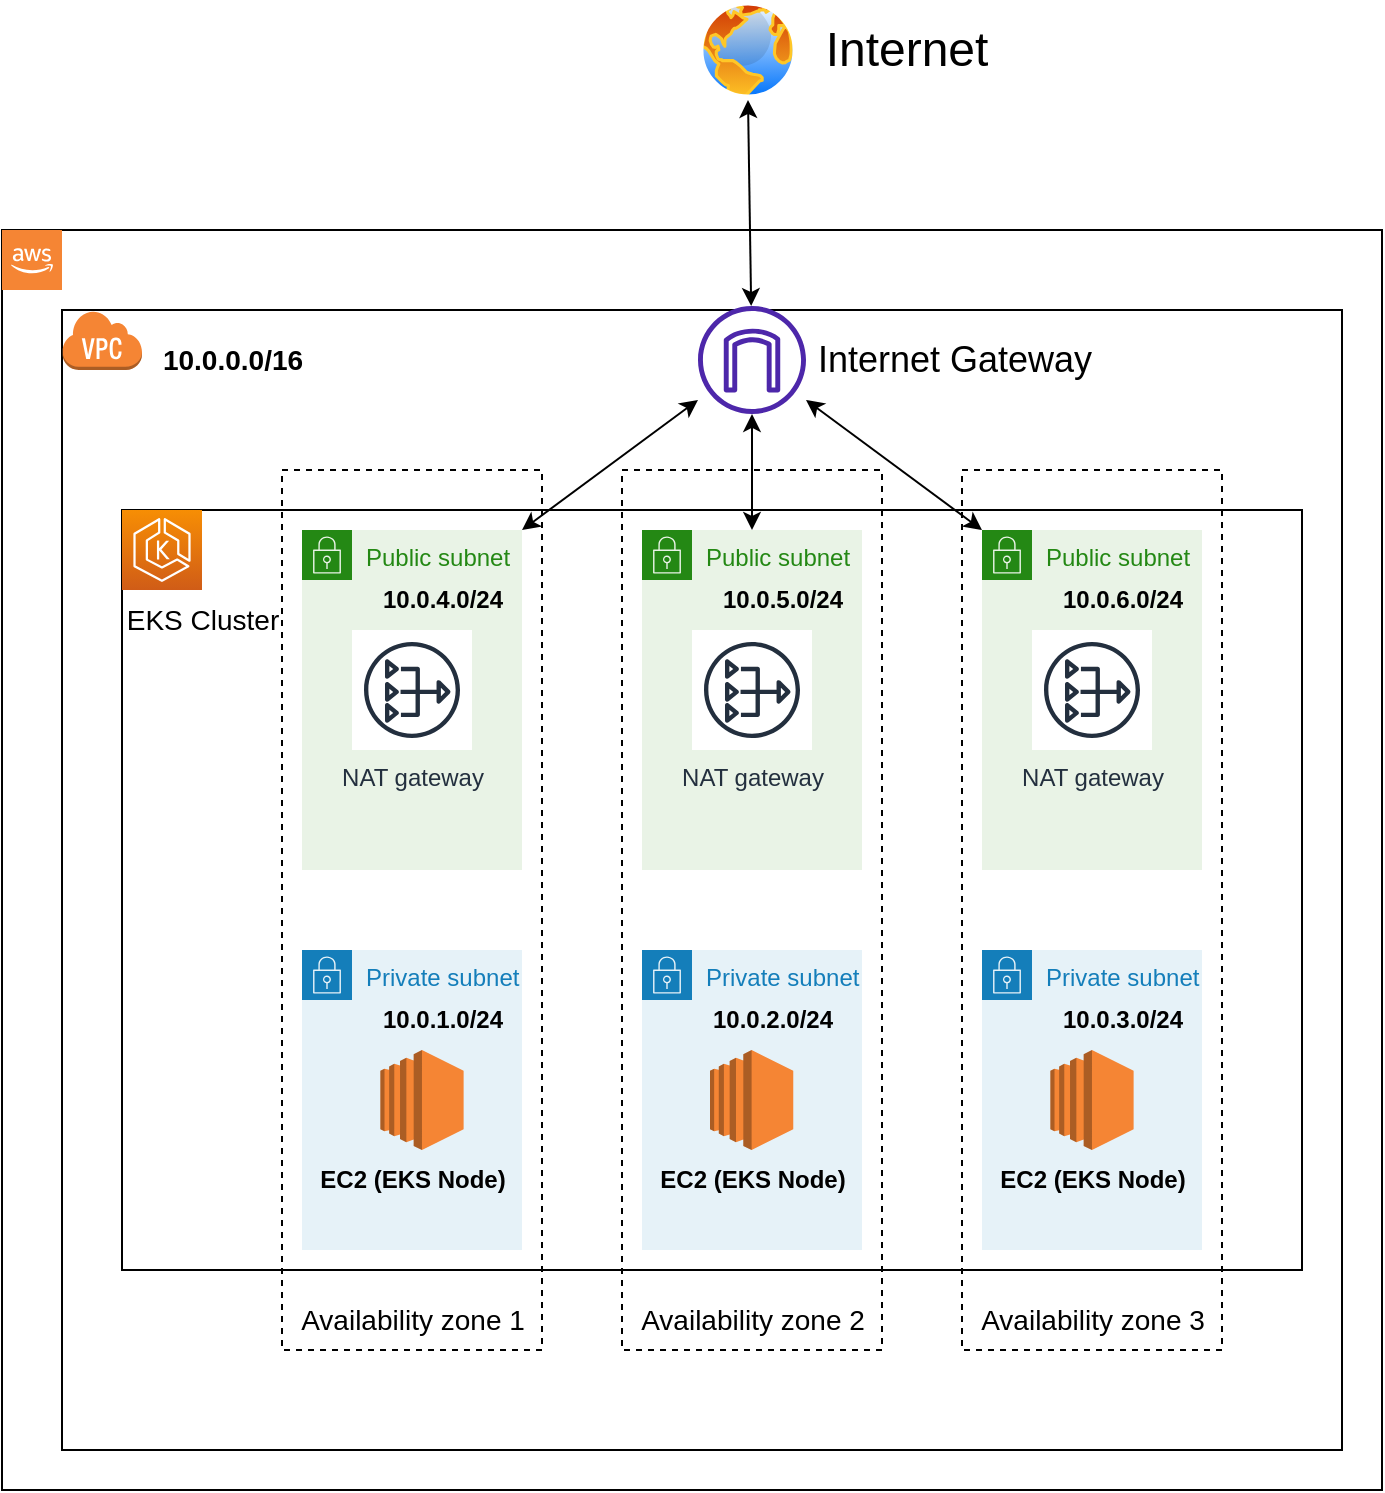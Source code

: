 <mxfile version="20.0.4" type="github">
  <diagram id="8AQnCX7OdMc-iVm9ZzNL" name="Page-1">
    <mxGraphModel dx="1422" dy="749" grid="1" gridSize="10" guides="1" tooltips="1" connect="1" arrows="1" fold="1" page="1" pageScale="1" pageWidth="850" pageHeight="1100" math="0" shadow="0">
      <root>
        <mxCell id="0" />
        <mxCell id="1" parent="0" />
        <mxCell id="m_9JroBOXVeFUNd9tMO1-3" value="" style="rounded=0;whiteSpace=wrap;html=1;fillColor=none;" vertex="1" parent="1">
          <mxGeometry x="50" y="140" width="690" height="630" as="geometry" />
        </mxCell>
        <mxCell id="m_9JroBOXVeFUNd9tMO1-4" value="" style="rounded=0;whiteSpace=wrap;html=1;fillColor=none;" vertex="1" parent="1">
          <mxGeometry x="80" y="180" width="640" height="570" as="geometry" />
        </mxCell>
        <mxCell id="m_9JroBOXVeFUNd9tMO1-5" value="" style="outlineConnect=0;dashed=0;verticalLabelPosition=bottom;verticalAlign=top;align=center;html=1;shape=mxgraph.aws3.cloud_2;fillColor=#F58534;gradientColor=none;" vertex="1" parent="1">
          <mxGeometry x="50" y="140" width="30" height="30" as="geometry" />
        </mxCell>
        <mxCell id="m_9JroBOXVeFUNd9tMO1-6" value="" style="outlineConnect=0;dashed=0;verticalLabelPosition=bottom;verticalAlign=top;align=center;html=1;shape=mxgraph.aws3.virtual_private_cloud;fillColor=#F58534;gradientColor=none;" vertex="1" parent="1">
          <mxGeometry x="80" y="180" width="40" height="30" as="geometry" />
        </mxCell>
        <mxCell id="m_9JroBOXVeFUNd9tMO1-8" value="" style="rounded=0;whiteSpace=wrap;html=1;dashed=1;glass=0;shadow=0;sketch=0;gradientColor=none;gradientDirection=north;fillColor=none;" vertex="1" parent="1">
          <mxGeometry x="190" y="260" width="130" height="440" as="geometry" />
        </mxCell>
        <mxCell id="m_9JroBOXVeFUNd9tMO1-9" value="" style="rounded=0;whiteSpace=wrap;html=1;dashed=1;glass=0;shadow=0;sketch=0;gradientColor=none;gradientDirection=north;fillColor=none;" vertex="1" parent="1">
          <mxGeometry x="360" y="260" width="130" height="440" as="geometry" />
        </mxCell>
        <mxCell id="m_9JroBOXVeFUNd9tMO1-10" value="" style="rounded=0;whiteSpace=wrap;html=1;dashed=1;glass=0;shadow=0;sketch=0;gradientColor=none;gradientDirection=north;fillColor=none;" vertex="1" parent="1">
          <mxGeometry x="530" y="260" width="130" height="440" as="geometry" />
        </mxCell>
        <mxCell id="m_9JroBOXVeFUNd9tMO1-13" value="" style="rounded=0;whiteSpace=wrap;html=1;shadow=0;glass=0;sketch=0;fillColor=none;gradientColor=none;gradientDirection=north;" vertex="1" parent="1">
          <mxGeometry x="110" y="280" width="590" height="380" as="geometry" />
        </mxCell>
        <mxCell id="m_9JroBOXVeFUNd9tMO1-14" value="" style="sketch=0;points=[[0,0,0],[0.25,0,0],[0.5,0,0],[0.75,0,0],[1,0,0],[0,1,0],[0.25,1,0],[0.5,1,0],[0.75,1,0],[1,1,0],[0,0.25,0],[0,0.5,0],[0,0.75,0],[1,0.25,0],[1,0.5,0],[1,0.75,0]];outlineConnect=0;fontColor=#232F3E;gradientColor=#F78E04;gradientDirection=north;fillColor=#D05C17;strokeColor=#ffffff;dashed=0;verticalLabelPosition=bottom;verticalAlign=top;align=center;html=1;fontSize=12;fontStyle=0;aspect=fixed;shape=mxgraph.aws4.resourceIcon;resIcon=mxgraph.aws4.eks;rounded=0;shadow=0;glass=0;" vertex="1" parent="1">
          <mxGeometry x="110" y="280" width="40" height="40" as="geometry" />
        </mxCell>
        <mxCell id="m_9JroBOXVeFUNd9tMO1-15" value="&lt;font style=&quot;font-size: 14px;&quot;&gt;Availability zone 2&lt;/font&gt;" style="text;html=1;resizable=0;autosize=1;align=center;verticalAlign=middle;points=[];fillColor=none;strokeColor=none;rounded=0;shadow=0;glass=0;sketch=0;" vertex="1" parent="1">
          <mxGeometry x="360" y="670" width="130" height="30" as="geometry" />
        </mxCell>
        <mxCell id="m_9JroBOXVeFUNd9tMO1-16" value="&lt;font style=&quot;font-size: 14px;&quot;&gt;Availability zone 1&lt;/font&gt;" style="text;html=1;resizable=0;autosize=1;align=center;verticalAlign=middle;points=[];fillColor=none;strokeColor=none;rounded=0;shadow=0;glass=0;sketch=0;" vertex="1" parent="1">
          <mxGeometry x="190" y="670" width="130" height="30" as="geometry" />
        </mxCell>
        <mxCell id="m_9JroBOXVeFUNd9tMO1-17" value="&lt;font style=&quot;font-size: 14px;&quot;&gt;Availability zone 3&lt;/font&gt;" style="text;html=1;resizable=0;autosize=1;align=center;verticalAlign=middle;points=[];fillColor=none;strokeColor=none;rounded=0;shadow=0;glass=0;sketch=0;" vertex="1" parent="1">
          <mxGeometry x="530" y="670" width="130" height="30" as="geometry" />
        </mxCell>
        <mxCell id="m_9JroBOXVeFUNd9tMO1-18" value="&lt;font style=&quot;font-size: 14px;&quot;&gt;&lt;b&gt;10.0.0.0/16&lt;/b&gt;&lt;/font&gt;" style="text;html=1;resizable=0;autosize=1;align=center;verticalAlign=middle;points=[];fillColor=none;strokeColor=none;rounded=0;shadow=0;glass=0;sketch=0;" vertex="1" parent="1">
          <mxGeometry x="120" y="190" width="90" height="30" as="geometry" />
        </mxCell>
        <mxCell id="m_9JroBOXVeFUNd9tMO1-19" value="Public subnet" style="points=[[0,0],[0.25,0],[0.5,0],[0.75,0],[1,0],[1,0.25],[1,0.5],[1,0.75],[1,1],[0.75,1],[0.5,1],[0.25,1],[0,1],[0,0.75],[0,0.5],[0,0.25]];outlineConnect=0;gradientColor=none;html=1;whiteSpace=wrap;fontSize=12;fontStyle=0;container=1;pointerEvents=0;collapsible=0;recursiveResize=0;shape=mxgraph.aws4.group;grIcon=mxgraph.aws4.group_security_group;grStroke=0;strokeColor=#248814;fillColor=#E9F3E6;verticalAlign=top;align=left;spacingLeft=30;fontColor=#248814;dashed=0;rounded=0;shadow=0;glass=0;sketch=0;" vertex="1" parent="1">
          <mxGeometry x="200" y="290" width="110" height="170" as="geometry" />
        </mxCell>
        <mxCell id="m_9JroBOXVeFUNd9tMO1-36" value="NAT gateway" style="sketch=0;outlineConnect=0;fontColor=#232F3E;gradientColor=none;strokeColor=#232F3E;fillColor=#ffffff;dashed=0;verticalLabelPosition=bottom;verticalAlign=top;align=center;html=1;fontSize=12;fontStyle=0;aspect=fixed;shape=mxgraph.aws4.resourceIcon;resIcon=mxgraph.aws4.nat_gateway;rounded=0;shadow=0;glass=0;" vertex="1" parent="m_9JroBOXVeFUNd9tMO1-19">
          <mxGeometry x="25" y="50" width="60" height="60" as="geometry" />
        </mxCell>
        <mxCell id="m_9JroBOXVeFUNd9tMO1-20" value="Public subnet" style="points=[[0,0],[0.25,0],[0.5,0],[0.75,0],[1,0],[1,0.25],[1,0.5],[1,0.75],[1,1],[0.75,1],[0.5,1],[0.25,1],[0,1],[0,0.75],[0,0.5],[0,0.25]];outlineConnect=0;gradientColor=none;html=1;whiteSpace=wrap;fontSize=12;fontStyle=0;container=1;pointerEvents=0;collapsible=0;recursiveResize=0;shape=mxgraph.aws4.group;grIcon=mxgraph.aws4.group_security_group;grStroke=0;strokeColor=#248814;fillColor=#E9F3E6;verticalAlign=top;align=left;spacingLeft=30;fontColor=#248814;dashed=0;rounded=0;shadow=0;glass=0;sketch=0;" vertex="1" parent="1">
          <mxGeometry x="370" y="290" width="110" height="170" as="geometry" />
        </mxCell>
        <mxCell id="m_9JroBOXVeFUNd9tMO1-30" value="&lt;b&gt;10.0.5.0/24&lt;/b&gt;" style="text;html=1;resizable=0;autosize=1;align=center;verticalAlign=middle;points=[];fillColor=none;strokeColor=none;rounded=0;shadow=0;glass=0;sketch=0;" vertex="1" parent="m_9JroBOXVeFUNd9tMO1-20">
          <mxGeometry x="30" y="20" width="80" height="30" as="geometry" />
        </mxCell>
        <mxCell id="m_9JroBOXVeFUNd9tMO1-37" value="NAT gateway" style="sketch=0;outlineConnect=0;fontColor=#232F3E;gradientColor=none;strokeColor=#232F3E;fillColor=#ffffff;dashed=0;verticalLabelPosition=bottom;verticalAlign=top;align=center;html=1;fontSize=12;fontStyle=0;aspect=fixed;shape=mxgraph.aws4.resourceIcon;resIcon=mxgraph.aws4.nat_gateway;rounded=0;shadow=0;glass=0;" vertex="1" parent="m_9JroBOXVeFUNd9tMO1-20">
          <mxGeometry x="25" y="50" width="60" height="60" as="geometry" />
        </mxCell>
        <mxCell id="m_9JroBOXVeFUNd9tMO1-21" value="Public subnet" style="points=[[0,0],[0.25,0],[0.5,0],[0.75,0],[1,0],[1,0.25],[1,0.5],[1,0.75],[1,1],[0.75,1],[0.5,1],[0.25,1],[0,1],[0,0.75],[0,0.5],[0,0.25]];outlineConnect=0;gradientColor=none;html=1;whiteSpace=wrap;fontSize=12;fontStyle=0;container=1;pointerEvents=0;collapsible=0;recursiveResize=0;shape=mxgraph.aws4.group;grIcon=mxgraph.aws4.group_security_group;grStroke=0;strokeColor=#248814;fillColor=#E9F3E6;verticalAlign=top;align=left;spacingLeft=30;fontColor=#248814;dashed=0;rounded=0;shadow=0;glass=0;sketch=0;" vertex="1" parent="1">
          <mxGeometry x="540" y="290" width="110" height="170" as="geometry" />
        </mxCell>
        <mxCell id="m_9JroBOXVeFUNd9tMO1-29" value="&lt;b&gt;10.0.6.0/24&lt;/b&gt;" style="text;html=1;resizable=0;autosize=1;align=center;verticalAlign=middle;points=[];fillColor=none;strokeColor=none;rounded=0;shadow=0;glass=0;sketch=0;" vertex="1" parent="m_9JroBOXVeFUNd9tMO1-21">
          <mxGeometry x="30" y="20" width="80" height="30" as="geometry" />
        </mxCell>
        <mxCell id="m_9JroBOXVeFUNd9tMO1-35" value="NAT gateway" style="sketch=0;outlineConnect=0;fontColor=#232F3E;gradientColor=none;strokeColor=#232F3E;fillColor=#ffffff;dashed=0;verticalLabelPosition=bottom;verticalAlign=top;align=center;html=1;fontSize=12;fontStyle=0;aspect=fixed;shape=mxgraph.aws4.resourceIcon;resIcon=mxgraph.aws4.nat_gateway;rounded=0;shadow=0;glass=0;" vertex="1" parent="m_9JroBOXVeFUNd9tMO1-21">
          <mxGeometry x="25" y="50" width="60" height="60" as="geometry" />
        </mxCell>
        <mxCell id="m_9JroBOXVeFUNd9tMO1-22" value="Private subnet" style="points=[[0,0],[0.25,0],[0.5,0],[0.75,0],[1,0],[1,0.25],[1,0.5],[1,0.75],[1,1],[0.75,1],[0.5,1],[0.25,1],[0,1],[0,0.75],[0,0.5],[0,0.25]];outlineConnect=0;gradientColor=none;html=1;whiteSpace=wrap;fontSize=12;fontStyle=0;container=1;pointerEvents=0;collapsible=0;recursiveResize=0;shape=mxgraph.aws4.group;grIcon=mxgraph.aws4.group_security_group;grStroke=0;strokeColor=#147EBA;fillColor=#E6F2F8;verticalAlign=top;align=left;spacingLeft=30;fontColor=#147EBA;dashed=0;rounded=0;shadow=0;glass=0;sketch=0;" vertex="1" parent="1">
          <mxGeometry x="370" y="500" width="110" height="150" as="geometry" />
        </mxCell>
        <mxCell id="m_9JroBOXVeFUNd9tMO1-32" value="&lt;b&gt;10.0.2.0/24&lt;/b&gt;" style="text;html=1;resizable=0;autosize=1;align=center;verticalAlign=middle;points=[];fillColor=none;strokeColor=none;rounded=0;shadow=0;glass=0;sketch=0;" vertex="1" parent="m_9JroBOXVeFUNd9tMO1-22">
          <mxGeometry x="25" y="20" width="80" height="30" as="geometry" />
        </mxCell>
        <mxCell id="m_9JroBOXVeFUNd9tMO1-23" value="Private subnet" style="points=[[0,0],[0.25,0],[0.5,0],[0.75,0],[1,0],[1,0.25],[1,0.5],[1,0.75],[1,1],[0.75,1],[0.5,1],[0.25,1],[0,1],[0,0.75],[0,0.5],[0,0.25]];outlineConnect=0;gradientColor=none;html=1;whiteSpace=wrap;fontSize=12;fontStyle=0;container=1;pointerEvents=0;collapsible=0;recursiveResize=0;shape=mxgraph.aws4.group;grIcon=mxgraph.aws4.group_security_group;grStroke=0;strokeColor=#147EBA;fillColor=#E6F2F8;verticalAlign=top;align=left;spacingLeft=30;fontColor=#147EBA;dashed=0;rounded=0;shadow=0;glass=0;sketch=0;" vertex="1" parent="1">
          <mxGeometry x="200" y="500" width="110" height="150" as="geometry" />
        </mxCell>
        <mxCell id="m_9JroBOXVeFUNd9tMO1-44" value="" style="outlineConnect=0;dashed=0;verticalLabelPosition=bottom;verticalAlign=top;align=center;html=1;shape=mxgraph.aws3.ec2;fillColor=#F58534;gradientColor=none;rounded=0;shadow=0;glass=0;sketch=0;" vertex="1" parent="m_9JroBOXVeFUNd9tMO1-23">
          <mxGeometry x="39.18" y="50" width="41.63" height="50" as="geometry" />
        </mxCell>
        <mxCell id="m_9JroBOXVeFUNd9tMO1-24" value="Private subnet" style="points=[[0,0],[0.25,0],[0.5,0],[0.75,0],[1,0],[1,0.25],[1,0.5],[1,0.75],[1,1],[0.75,1],[0.5,1],[0.25,1],[0,1],[0,0.75],[0,0.5],[0,0.25]];outlineConnect=0;gradientColor=none;html=1;whiteSpace=wrap;fontSize=12;fontStyle=0;container=1;pointerEvents=0;collapsible=0;recursiveResize=0;shape=mxgraph.aws4.group;grIcon=mxgraph.aws4.group_security_group;grStroke=0;strokeColor=#147EBA;fillColor=#E6F2F8;verticalAlign=top;align=left;spacingLeft=30;fontColor=#147EBA;dashed=0;rounded=0;shadow=0;glass=0;sketch=0;" vertex="1" parent="1">
          <mxGeometry x="540" y="500" width="110" height="150" as="geometry" />
        </mxCell>
        <mxCell id="m_9JroBOXVeFUNd9tMO1-31" value="&lt;b&gt;10.0.3.0/24&lt;/b&gt;" style="text;html=1;resizable=0;autosize=1;align=center;verticalAlign=middle;points=[];fillColor=none;strokeColor=none;rounded=0;shadow=0;glass=0;sketch=0;" vertex="1" parent="m_9JroBOXVeFUNd9tMO1-24">
          <mxGeometry x="30" y="20" width="80" height="30" as="geometry" />
        </mxCell>
        <mxCell id="m_9JroBOXVeFUNd9tMO1-28" value="&lt;b&gt;10.0.4.0/24&lt;/b&gt;" style="text;html=1;resizable=0;autosize=1;align=center;verticalAlign=middle;points=[];fillColor=none;strokeColor=none;rounded=0;shadow=0;glass=0;sketch=0;" vertex="1" parent="1">
          <mxGeometry x="230" y="310" width="80" height="30" as="geometry" />
        </mxCell>
        <mxCell id="m_9JroBOXVeFUNd9tMO1-33" value="&lt;b&gt;10.0.1.0/24&lt;/b&gt;" style="text;html=1;resizable=0;autosize=1;align=center;verticalAlign=middle;points=[];fillColor=none;strokeColor=none;rounded=0;shadow=0;glass=0;sketch=0;" vertex="1" parent="1">
          <mxGeometry x="230" y="520" width="80" height="30" as="geometry" />
        </mxCell>
        <mxCell id="m_9JroBOXVeFUNd9tMO1-34" value="&lt;div&gt;&lt;font style=&quot;font-size: 14px;&quot;&gt;EKS Cluster&lt;/font&gt;&lt;/div&gt;" style="text;html=1;resizable=0;autosize=1;align=center;verticalAlign=middle;points=[];fillColor=none;strokeColor=none;rounded=0;shadow=0;glass=0;sketch=0;" vertex="1" parent="1">
          <mxGeometry x="100" y="320" width="100" height="30" as="geometry" />
        </mxCell>
        <mxCell id="m_9JroBOXVeFUNd9tMO1-39" value="" style="sketch=0;outlineConnect=0;fontColor=#232F3E;gradientColor=none;fillColor=#4D27AA;strokeColor=none;dashed=0;verticalLabelPosition=bottom;verticalAlign=top;align=center;html=1;fontSize=12;fontStyle=0;aspect=fixed;pointerEvents=1;shape=mxgraph.aws4.internet_gateway;rounded=0;shadow=0;glass=0;" vertex="1" parent="1">
          <mxGeometry x="398" y="178" width="54" height="54" as="geometry" />
        </mxCell>
        <mxCell id="m_9JroBOXVeFUNd9tMO1-40" value="" style="endArrow=classic;startArrow=classic;html=1;rounded=0;exitX=1;exitY=0;exitDx=0;exitDy=0;" edge="1" parent="1" source="m_9JroBOXVeFUNd9tMO1-19" target="m_9JroBOXVeFUNd9tMO1-39">
          <mxGeometry width="50" height="50" relative="1" as="geometry">
            <mxPoint x="310" y="390" as="sourcePoint" />
            <mxPoint x="370" y="398" as="targetPoint" />
          </mxGeometry>
        </mxCell>
        <mxCell id="m_9JroBOXVeFUNd9tMO1-42" value="" style="endArrow=classic;startArrow=classic;html=1;rounded=0;" edge="1" parent="1" source="m_9JroBOXVeFUNd9tMO1-20" target="m_9JroBOXVeFUNd9tMO1-39">
          <mxGeometry width="50" height="50" relative="1" as="geometry">
            <mxPoint x="396" y="250.0" as="sourcePoint" />
            <mxPoint x="453.03" y="250.02" as="targetPoint" />
          </mxGeometry>
        </mxCell>
        <mxCell id="m_9JroBOXVeFUNd9tMO1-43" value="" style="endArrow=classic;startArrow=classic;html=1;rounded=0;exitX=0;exitY=0;exitDx=0;exitDy=0;" edge="1" parent="1" source="m_9JroBOXVeFUNd9tMO1-21" target="m_9JroBOXVeFUNd9tMO1-39">
          <mxGeometry width="50" height="50" relative="1" as="geometry">
            <mxPoint x="510" y="290.147" as="sourcePoint" />
            <mxPoint x="590" y="200" as="targetPoint" />
          </mxGeometry>
        </mxCell>
        <mxCell id="m_9JroBOXVeFUNd9tMO1-47" value="" style="outlineConnect=0;dashed=0;verticalLabelPosition=bottom;verticalAlign=top;align=center;html=1;shape=mxgraph.aws3.ec2;fillColor=#F58534;gradientColor=none;rounded=0;shadow=0;glass=0;sketch=0;" vertex="1" parent="1">
          <mxGeometry x="574.18" y="550" width="41.63" height="50" as="geometry" />
        </mxCell>
        <mxCell id="m_9JroBOXVeFUNd9tMO1-48" value="" style="outlineConnect=0;dashed=0;verticalLabelPosition=bottom;verticalAlign=top;align=center;html=1;shape=mxgraph.aws3.ec2;fillColor=#F58534;gradientColor=none;rounded=0;shadow=0;glass=0;sketch=0;" vertex="1" parent="1">
          <mxGeometry x="404" y="550" width="41.63" height="50" as="geometry" />
        </mxCell>
        <mxCell id="m_9JroBOXVeFUNd9tMO1-49" value="&lt;b&gt;EC2 (EKS Node)&lt;/b&gt;" style="text;html=1;resizable=0;autosize=1;align=center;verticalAlign=middle;points=[];fillColor=none;strokeColor=none;rounded=0;shadow=0;glass=0;sketch=0;" vertex="1" parent="1">
          <mxGeometry x="195" y="600" width="120" height="30" as="geometry" />
        </mxCell>
        <mxCell id="m_9JroBOXVeFUNd9tMO1-50" value="&lt;b&gt;EC2 (EKS Node)&lt;/b&gt;" style="text;html=1;resizable=0;autosize=1;align=center;verticalAlign=middle;points=[];fillColor=none;strokeColor=none;rounded=0;shadow=0;glass=0;sketch=0;" vertex="1" parent="1">
          <mxGeometry x="365" y="600" width="120" height="30" as="geometry" />
        </mxCell>
        <mxCell id="m_9JroBOXVeFUNd9tMO1-51" value="&lt;b&gt;EC2 (EKS Node)&lt;/b&gt;" style="text;html=1;resizable=0;autosize=1;align=center;verticalAlign=middle;points=[];fillColor=none;strokeColor=none;rounded=0;shadow=0;glass=0;sketch=0;" vertex="1" parent="1">
          <mxGeometry x="535" y="600" width="120" height="30" as="geometry" />
        </mxCell>
        <mxCell id="m_9JroBOXVeFUNd9tMO1-53" value="" style="endArrow=classic;startArrow=classic;html=1;rounded=0;entryX=0.5;entryY=1;entryDx=0;entryDy=0;" edge="1" parent="1" source="m_9JroBOXVeFUNd9tMO1-39" target="m_9JroBOXVeFUNd9tMO1-56">
          <mxGeometry width="50" height="50" relative="1" as="geometry">
            <mxPoint x="560" y="120" as="sourcePoint" />
            <mxPoint x="424.75" y="74" as="targetPoint" />
          </mxGeometry>
        </mxCell>
        <mxCell id="m_9JroBOXVeFUNd9tMO1-54" value="&lt;font style=&quot;font-size: 18px;&quot;&gt;Internet Gateway&lt;/font&gt;" style="text;html=1;resizable=0;autosize=1;align=center;verticalAlign=middle;points=[];fillColor=none;strokeColor=none;rounded=0;shadow=0;glass=0;sketch=0;" vertex="1" parent="1">
          <mxGeometry x="445.63" y="185" width="160" height="40" as="geometry" />
        </mxCell>
        <mxCell id="m_9JroBOXVeFUNd9tMO1-55" value="&lt;font style=&quot;font-size: 24px;&quot;&gt;Internet&lt;/font&gt;" style="text;html=1;resizable=0;autosize=1;align=center;verticalAlign=middle;points=[];fillColor=none;strokeColor=none;rounded=0;shadow=0;glass=0;sketch=0;" vertex="1" parent="1">
          <mxGeometry x="452" y="30" width="100" height="40" as="geometry" />
        </mxCell>
        <mxCell id="m_9JroBOXVeFUNd9tMO1-56" value="" style="aspect=fixed;perimeter=ellipsePerimeter;html=1;align=center;shadow=0;dashed=0;spacingTop=3;image;image=img/lib/active_directory/internet_globe.svg;rounded=0;glass=0;sketch=0;fontSize=14;fillColor=none;gradientColor=none;gradientDirection=north;" vertex="1" parent="1">
          <mxGeometry x="398" y="25" width="50" height="50" as="geometry" />
        </mxCell>
      </root>
    </mxGraphModel>
  </diagram>
</mxfile>
